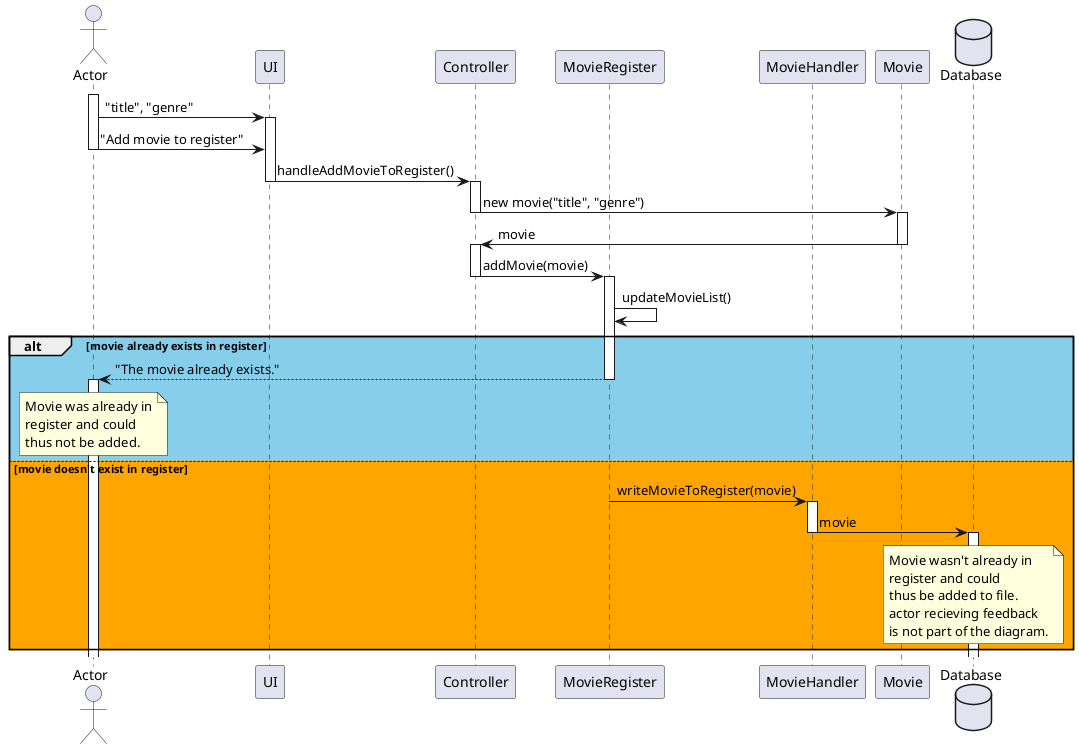 @startuml Sequence Diagram
skinparam maxNoteSize 50
actor       Actor            as actor
participant UI              as ui
participant Controller      as controller
participant MovieRegister   as movieRegister
participant MovieHandler   as movieHandler
participant Movie           as movie
database    Database        as database 

activate actor
actor            ->  ui :                "title", "genre"
activate ui
actor            ->  ui :                "Add movie to register"
deactivate actor
ui              ->  controller :        handleAddMovieToRegister()
deactivate ui
activate controller
controller      ->  movie :             new movie("title", "genre")
deactivate controller
activate movie
movie           ->  controller :        movie      
deactivate movie
activate controller
controller      ->  movieRegister :     addMovie(movie)
deactivate controller
activate movieRegister
movieRegister   ->  movieRegister :     updateMovieList()

alt #SkyBlue movie already exists in register

    movieRegister   --> actor :          "The movie already exists."
    deactivate movieRegister
    activate actor

    note over actor
        Movie was already in
        register and could 
        thus not be added.
    end note


else #Orange movie doesn't exist in register
    
    movieRegister   -> movieHandler :   writeMovieToRegister(movie)
    deactivate movieRegister
    activate movieHandler
    movieHandler    -> database :       movie
    deactivate movieHandler
    activate database
    note over database
        Movie wasn't already in
        register and could 
        thus be added to file.
        actor recieving feedback 
        is not part of the diagram.
    end note

end

@enduml